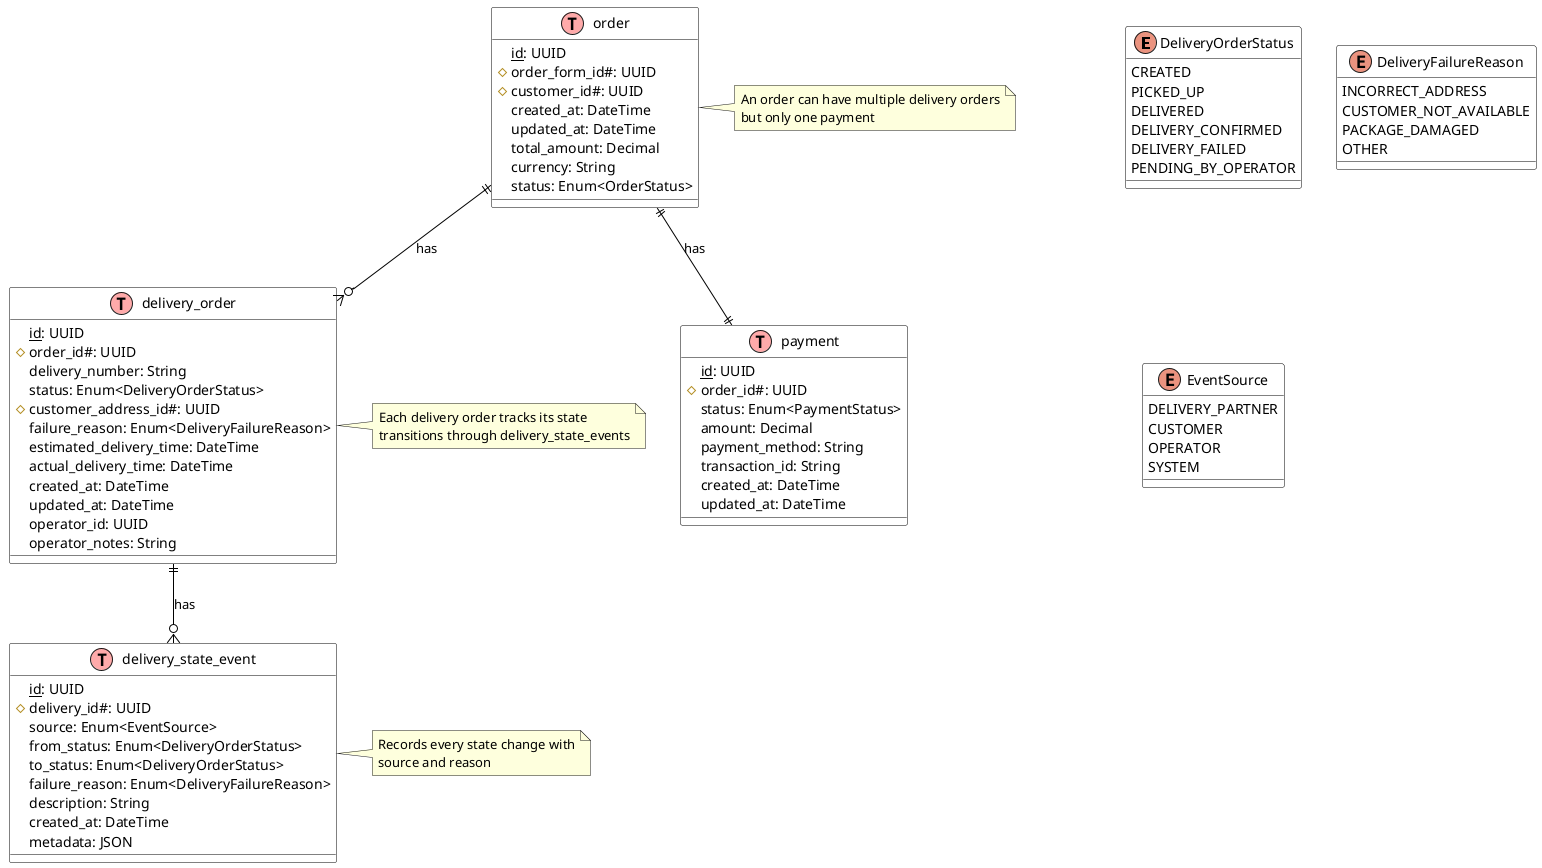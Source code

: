 @startuml
!define table(x) class x << (T,#FFAAAA) >>
!define primary_key(x) <u>x</u>
!define foreign_key(x) #x#

' Styling
skinparam class {
    BackgroundColor White
    ArrowColor Black
    BorderColor Black
}

' Enums
enum DeliveryOrderStatus {
    CREATED
    PICKED_UP
    DELIVERED
    DELIVERY_CONFIRMED
    DELIVERY_FAILED
    PENDING_BY_OPERATOR
}

enum DeliveryFailureReason {
    INCORRECT_ADDRESS
    CUSTOMER_NOT_AVAILABLE
    PACKAGE_DAMAGED
    OTHER
}

enum EventSource {
    DELIVERY_PARTNER
    CUSTOMER
    OPERATOR
    SYSTEM
}

' Entities
table(order) {
    primary_key(id): UUID
    foreign_key(order_form_id): UUID
    foreign_key(customer_id): UUID
    created_at: DateTime
    updated_at: DateTime
    total_amount: Decimal
    currency: String
    status: Enum<OrderStatus>
}

table(payment) {
    primary_key(id): UUID
    foreign_key(order_id): UUID
    status: Enum<PaymentStatus>
    amount: Decimal
    payment_method: String
    transaction_id: String
    created_at: DateTime
    updated_at: DateTime
}

table(delivery_order) {
    primary_key(id): UUID
    foreign_key(order_id): UUID
    delivery_number: String
    status: Enum<DeliveryOrderStatus>
    foreign_key(customer_address_id): UUID
    failure_reason: Enum<DeliveryFailureReason>
    estimated_delivery_time: DateTime
    actual_delivery_time: DateTime
    created_at: DateTime
    updated_at: DateTime
    operator_id: UUID
    operator_notes: String
}

table(delivery_state_event) {
    primary_key(id): UUID
    foreign_key(delivery_id): UUID
    source: Enum<EventSource>
    from_status: Enum<DeliveryOrderStatus>
    to_status: Enum<DeliveryOrderStatus>
    failure_reason: Enum<DeliveryFailureReason>
    description: String
    created_at: DateTime
    metadata: JSON
}

' Relationships
order ||--o{ delivery_order : "has"
order ||--|| payment : "has"
delivery_order ||--o{ delivery_state_event : "has"

' Notes
note right of order
  An order can have multiple delivery orders
  but only one payment
end note

note right of delivery_order
  Each delivery order tracks its state
  transitions through delivery_state_events
end note

note right of delivery_state_event
  Records every state change with
  source and reason
end note

@enduml